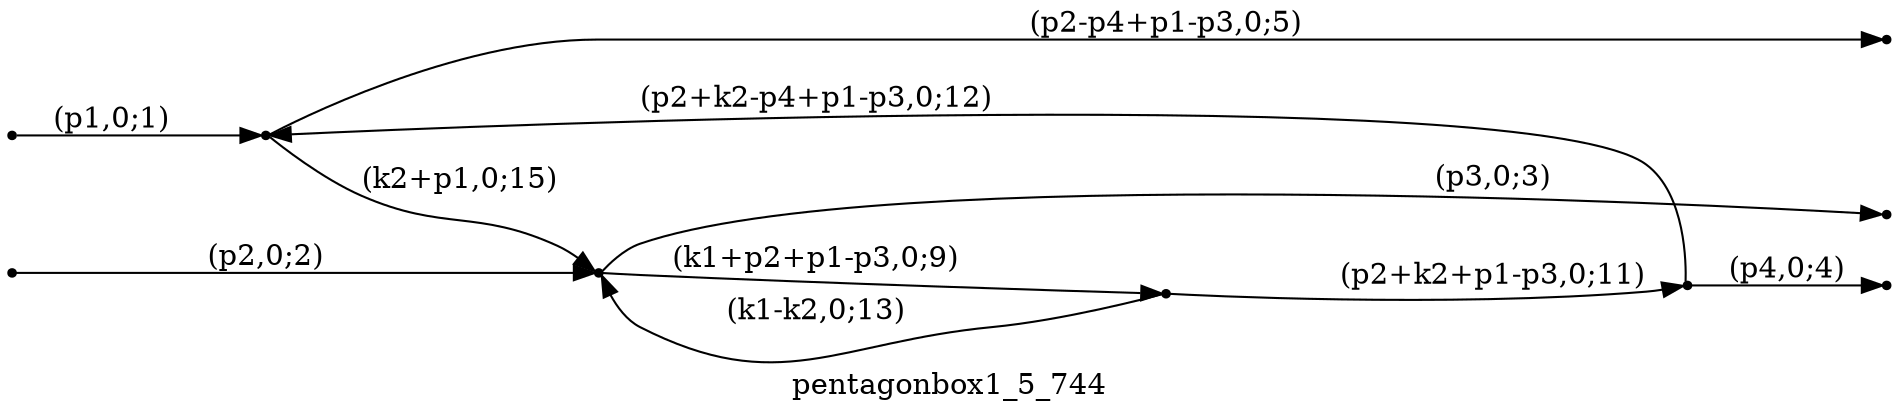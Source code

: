 digraph pentagonbox1_5_744 {
  label="pentagonbox1_5_744";
  rankdir="LR";
  subgraph edges {
    -1 -> 4 [label="(p1,0;1)"];
    -2 -> 3 [label="(p2,0;2)"];
    3 -> -3 [label="(p3,0;3)"];
    1 -> -4 [label="(p4,0;4)"];
    4 -> -5 [label="(p2-p4+p1-p3,0;5)"];
    3 -> 2 [label="(k1+p2+p1-p3,0;9)"];
    2 -> 1 [label="(p2+k2+p1-p3,0;11)"];
    1 -> 4 [label="(p2+k2-p4+p1-p3,0;12)"];
    2 -> 3 [label="(k1-k2,0;13)"];
    4 -> 3 [label="(k2+p1,0;15)"];
  }
  subgraph incoming { rank="source"; -1; -2; }
  subgraph outgoing { rank="sink"; -3; -4; -5; }
-5 [shape=point];
-4 [shape=point];
-3 [shape=point];
-2 [shape=point];
-1 [shape=point];
1 [shape=point];
2 [shape=point];
3 [shape=point];
4 [shape=point];
}

